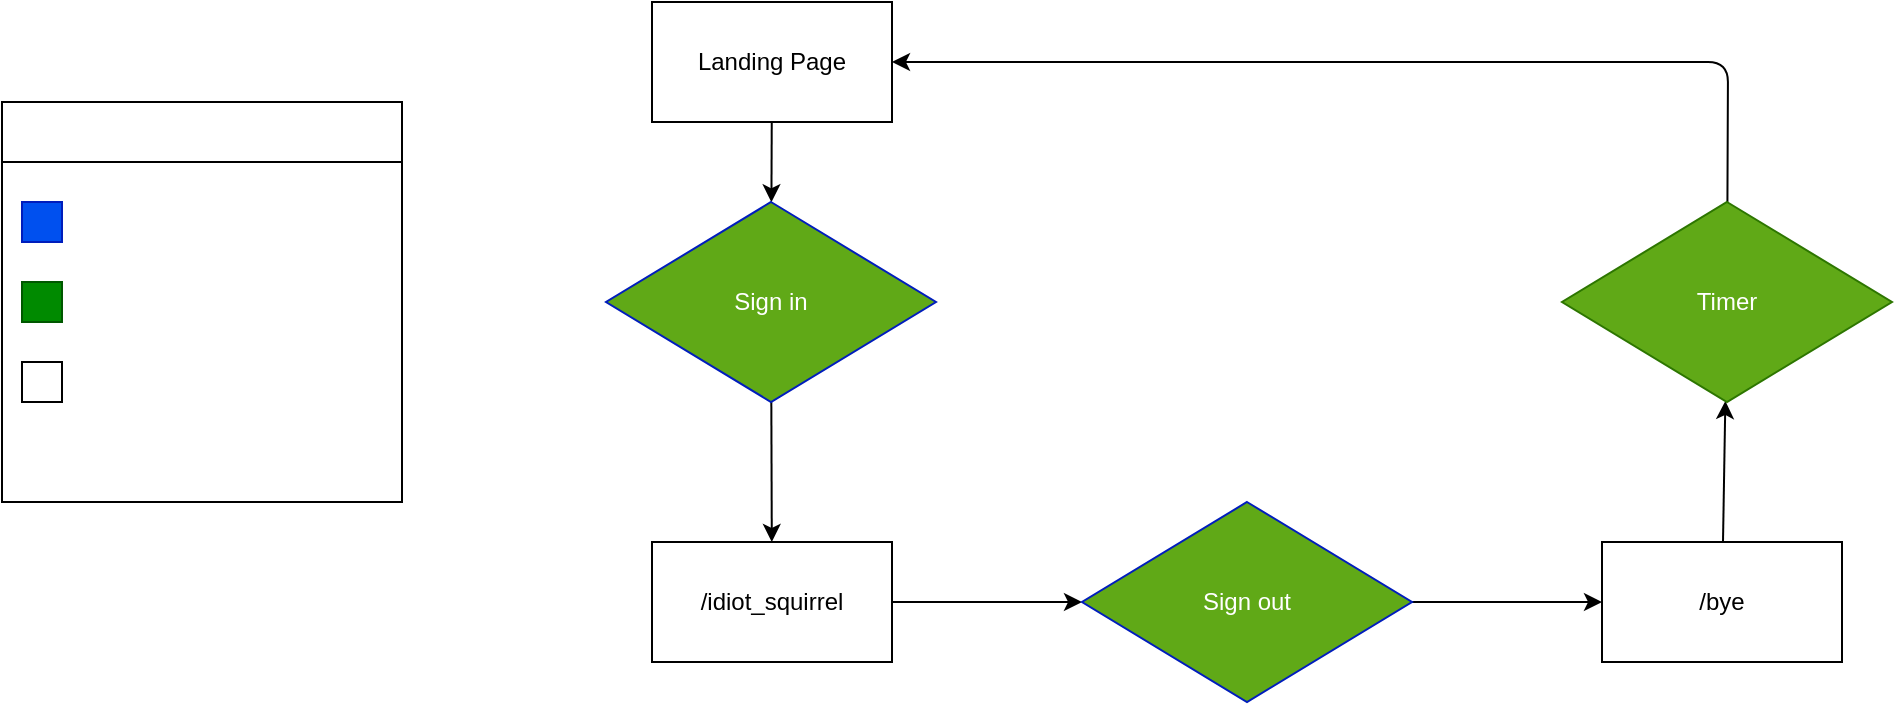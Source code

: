 <mxfile>
    <diagram id="BTMU7wqugHgUUWWHyDmo" name="Page-1">
        <mxGraphModel dx="641" dy="982" grid="1" gridSize="10" guides="1" tooltips="1" connect="1" arrows="1" fold="1" page="1" pageScale="1" pageWidth="1169" pageHeight="827" math="0" shadow="0">
            <root>
                <mxCell id="0"/>
                <mxCell id="1" parent="0"/>
                <mxCell id="21" value="" style="swimlane;startSize=0;fontColor=#3333FF;" parent="1" vertex="1">
                    <mxGeometry x="200" y="120" width="200" height="200" as="geometry"/>
                </mxCell>
                <mxCell id="22" value="Legend" style="rounded=0;whiteSpace=wrap;html=1;fontColor=#FFFFFF;" parent="21" vertex="1">
                    <mxGeometry width="200" height="30" as="geometry"/>
                </mxCell>
                <mxCell id="24" value="" style="whiteSpace=wrap;html=1;aspect=fixed;fontColor=#ffffff;labelBackgroundColor=#3333FF;fillColor=#0050ef;strokeColor=#001DBC;" parent="21" vertex="1">
                    <mxGeometry x="10" y="50" width="20" height="20" as="geometry"/>
                </mxCell>
                <mxCell id="25" value="" style="whiteSpace=wrap;html=1;aspect=fixed;fontColor=#ffffff;fillColor=#008a00;strokeColor=#005700;" parent="21" vertex="1">
                    <mxGeometry x="10" y="90" width="20" height="20" as="geometry"/>
                </mxCell>
                <mxCell id="26" value="" style="whiteSpace=wrap;html=1;aspect=fixed;fontColor=#FFFFFF;" parent="21" vertex="1">
                    <mxGeometry x="10" y="130" width="20" height="20" as="geometry"/>
                </mxCell>
                <mxCell id="27" value="Microservice" style="text;html=1;align=center;verticalAlign=middle;resizable=0;points=[];autosize=1;strokeColor=none;fillColor=none;fontColor=#FFFFFF;" parent="21" vertex="1">
                    <mxGeometry x="40" y="50" width="80" height="20" as="geometry"/>
                </mxCell>
                <mxCell id="28" value="Local Process" style="text;html=1;align=center;verticalAlign=middle;resizable=0;points=[];autosize=1;strokeColor=none;fillColor=none;fontColor=#FFFFFF;" parent="21" vertex="1">
                    <mxGeometry x="35" y="90" width="90" height="20" as="geometry"/>
                </mxCell>
                <mxCell id="29" value="Endpoint" style="text;html=1;align=center;verticalAlign=middle;resizable=0;points=[];autosize=1;strokeColor=none;fillColor=none;fontColor=#FFFFFF;" parent="21" vertex="1">
                    <mxGeometry x="50" y="130" width="60" height="20" as="geometry"/>
                </mxCell>
                <mxCell id="4" value="" style="edgeStyle=none;html=1;" parent="1" source="2" target="3" edge="1">
                    <mxGeometry relative="1" as="geometry"/>
                </mxCell>
                <mxCell id="2" value="Landing Page" style="rounded=0;whiteSpace=wrap;html=1;" parent="1" vertex="1">
                    <mxGeometry x="525" y="70" width="120" height="60" as="geometry"/>
                </mxCell>
                <mxCell id="6" value="" style="edgeStyle=none;html=1;" parent="1" source="3" target="5" edge="1">
                    <mxGeometry relative="1" as="geometry"/>
                </mxCell>
                <mxCell id="3" value="Sign in" style="rhombus;whiteSpace=wrap;html=1;fillColor=#60A917;fontColor=#ffffff;strokeColor=#001DBC;" parent="1" vertex="1">
                    <mxGeometry x="502" y="170" width="165" height="100" as="geometry"/>
                </mxCell>
                <mxCell id="8" value="" style="edgeStyle=none;html=1;" parent="1" source="5" target="7" edge="1">
                    <mxGeometry relative="1" as="geometry"/>
                </mxCell>
                <mxCell id="5" value="/idiot_squirrel" style="rounded=0;whiteSpace=wrap;html=1;" parent="1" vertex="1">
                    <mxGeometry x="525" y="340" width="120" height="60" as="geometry"/>
                </mxCell>
                <mxCell id="10" value="" style="edgeStyle=none;html=1;" parent="1" source="7" target="9" edge="1">
                    <mxGeometry relative="1" as="geometry"/>
                </mxCell>
                <mxCell id="7" value="Sign out" style="rhombus;whiteSpace=wrap;html=1;fillColor=#60A917;fontColor=#ffffff;strokeColor=#001DBC;" parent="1" vertex="1">
                    <mxGeometry x="740" y="320" width="165" height="100" as="geometry"/>
                </mxCell>
                <mxCell id="14" value="" style="edgeStyle=none;html=1;" parent="1" source="9" target="13" edge="1">
                    <mxGeometry relative="1" as="geometry"/>
                </mxCell>
                <mxCell id="9" value="/bye" style="rounded=0;whiteSpace=wrap;html=1;" parent="1" vertex="1">
                    <mxGeometry x="1000" y="340" width="120" height="60" as="geometry"/>
                </mxCell>
                <mxCell id="15" style="edgeStyle=none;html=1;entryX=1;entryY=0.5;entryDx=0;entryDy=0;" parent="1" source="13" target="2" edge="1">
                    <mxGeometry relative="1" as="geometry">
                        <Array as="points">
                            <mxPoint x="1063" y="100"/>
                        </Array>
                    </mxGeometry>
                </mxCell>
                <mxCell id="13" value="Timer" style="rhombus;whiteSpace=wrap;html=1;fillColor=#60A917;fontColor=#ffffff;strokeColor=#2D7600;" parent="1" vertex="1">
                    <mxGeometry x="980" y="170" width="165" height="100" as="geometry"/>
                </mxCell>
            </root>
        </mxGraphModel>
    </diagram>
</mxfile>
